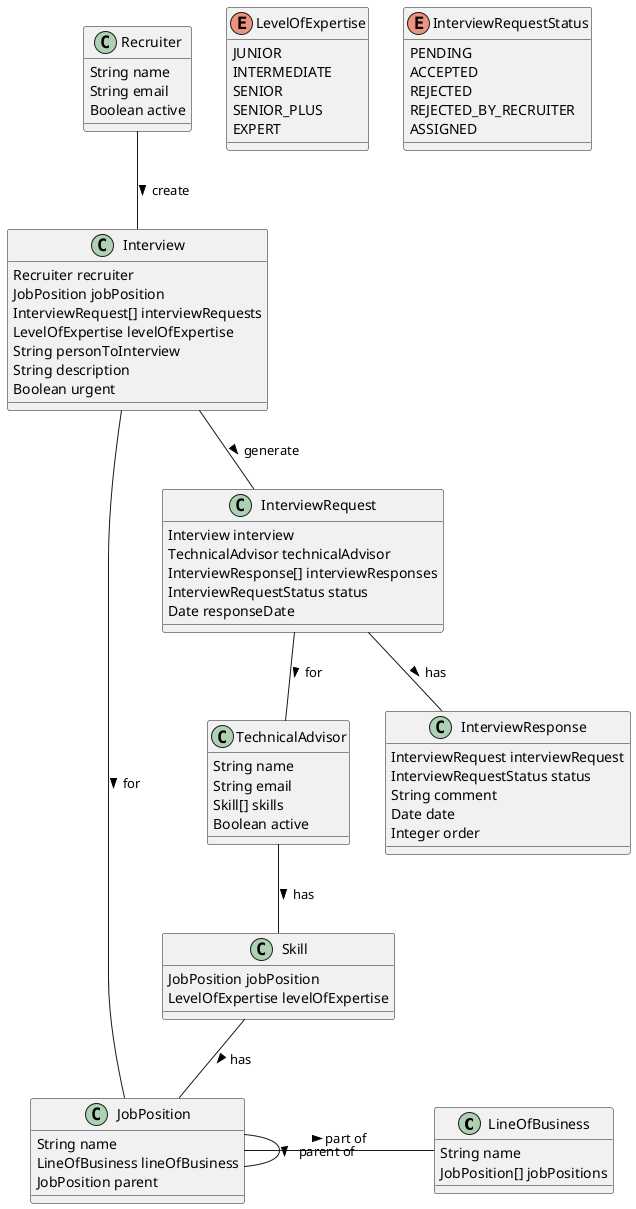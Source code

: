 @startuml
class LineOfBusiness {
  String name
  JobPosition[] jobPositions
}

class JobPosition {
  String name
  LineOfBusiness lineOfBusiness
  JobPosition parent
}

class TechnicalAdvisor {
  String name
  String email
  Skill[] skills
  Boolean active
}

class Recruiter {
  String name
  String email
  Boolean active
}

enum LevelOfExpertise {
    JUNIOR
    INTERMEDIATE
    SENIOR
    SENIOR_PLUS
    EXPERT
}

class Skill {
    JobPosition jobPosition
    LevelOfExpertise levelOfExpertise
}

class Interview {
    Recruiter recruiter
    JobPosition jobPosition
    InterviewRequest[] interviewRequests
    LevelOfExpertise levelOfExpertise
    String personToInterview
    String description
    Boolean urgent
}

class InterviewRequest {
    Interview interview
    TechnicalAdvisor technicalAdvisor
    InterviewResponse[] interviewResponses
    InterviewRequestStatus status
    Date responseDate
}

class InterviewResponse {
    InterviewRequest interviewRequest
    InterviewRequestStatus status
    String comment
    Date date
    Integer order
}

enum InterviewRequestStatus {
    PENDING
    ACCEPTED
    REJECTED
    REJECTED_BY_RECRUITER
    ASSIGNED
}

JobPosition - JobPosition : parent of >
JobPosition - LineOfBusiness : part of >
TechnicalAdvisor -- Skill : has >
Skill -- JobPosition : has >
Recruiter -- Interview : create >
Interview -- JobPosition : for >
Interview -- InterviewRequest : generate >
InterviewRequest -- InterviewResponse : has >
InterviewRequest -- TechnicalAdvisor : for >
@enduml